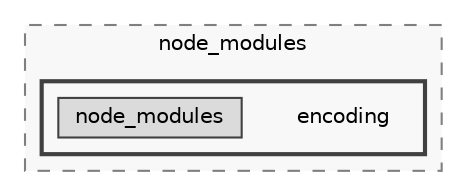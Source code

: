 digraph "backend/node_modules/encoding"
{
 // LATEX_PDF_SIZE
  bgcolor="transparent";
  edge [fontname=Helvetica,fontsize=10,labelfontname=Helvetica,labelfontsize=10];
  node [fontname=Helvetica,fontsize=10,shape=box,height=0.2,width=0.4];
  compound=true
  subgraph clusterdir_86dbea9de526ba50b112ba867d8b4b1f {
    graph [ bgcolor="#f8f8f8", pencolor="grey50", label="node_modules", fontname=Helvetica,fontsize=10 style="filled,dashed", URL="dir_86dbea9de526ba50b112ba867d8b4b1f.html",tooltip=""]
  subgraph clusterdir_081267d764f5b7643b80280fe1ae6559 {
    graph [ bgcolor="#f8f8f8", pencolor="grey25", label="", fontname=Helvetica,fontsize=10 style="filled,bold", URL="dir_081267d764f5b7643b80280fe1ae6559.html",tooltip=""]
    dir_081267d764f5b7643b80280fe1ae6559 [shape=plaintext, label="encoding"];
  dir_ae711924811648755b713b2ddc5da4b9 [label="node_modules", fillcolor="#dbdbdb", color="grey25", style="filled", URL="dir_ae711924811648755b713b2ddc5da4b9.html",tooltip=""];
  }
  }
}
